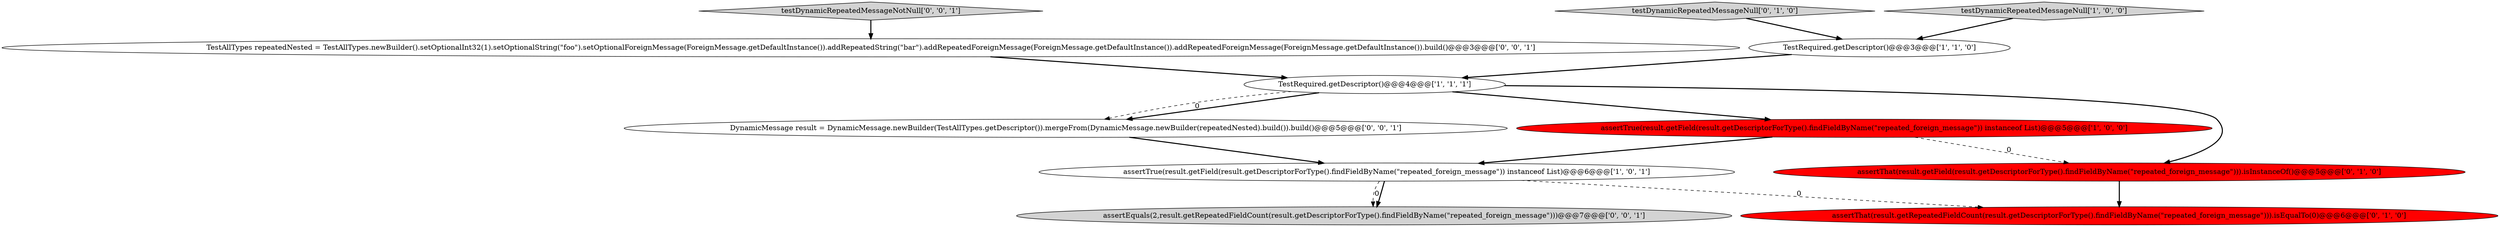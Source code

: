 digraph {
9 [style = filled, label = "testDynamicRepeatedMessageNotNull['0', '0', '1']", fillcolor = lightgray, shape = diamond image = "AAA0AAABBB3BBB"];
0 [style = filled, label = "assertTrue(result.getField(result.getDescriptorForType().findFieldByName(\"repeated_foreign_message\")) instanceof List)@@@5@@@['1', '0', '0']", fillcolor = red, shape = ellipse image = "AAA1AAABBB1BBB"];
2 [style = filled, label = "testDynamicRepeatedMessageNull['1', '0', '0']", fillcolor = lightgray, shape = diamond image = "AAA0AAABBB1BBB"];
4 [style = filled, label = "TestRequired.getDescriptor()@@@3@@@['1', '1', '0']", fillcolor = white, shape = ellipse image = "AAA0AAABBB1BBB"];
11 [style = filled, label = "TestAllTypes repeatedNested = TestAllTypes.newBuilder().setOptionalInt32(1).setOptionalString(\"foo\").setOptionalForeignMessage(ForeignMessage.getDefaultInstance()).addRepeatedString(\"bar\").addRepeatedForeignMessage(ForeignMessage.getDefaultInstance()).addRepeatedForeignMessage(ForeignMessage.getDefaultInstance()).build()@@@3@@@['0', '0', '1']", fillcolor = white, shape = ellipse image = "AAA0AAABBB3BBB"];
7 [style = filled, label = "testDynamicRepeatedMessageNull['0', '1', '0']", fillcolor = lightgray, shape = diamond image = "AAA0AAABBB2BBB"];
10 [style = filled, label = "DynamicMessage result = DynamicMessage.newBuilder(TestAllTypes.getDescriptor()).mergeFrom(DynamicMessage.newBuilder(repeatedNested).build()).build()@@@5@@@['0', '0', '1']", fillcolor = white, shape = ellipse image = "AAA0AAABBB3BBB"];
1 [style = filled, label = "assertTrue(result.getField(result.getDescriptorForType().findFieldByName(\"repeated_foreign_message\")) instanceof List)@@@6@@@['1', '0', '1']", fillcolor = white, shape = ellipse image = "AAA0AAABBB1BBB"];
6 [style = filled, label = "assertThat(result.getRepeatedFieldCount(result.getDescriptorForType().findFieldByName(\"repeated_foreign_message\"))).isEqualTo(0)@@@6@@@['0', '1', '0']", fillcolor = red, shape = ellipse image = "AAA1AAABBB2BBB"];
5 [style = filled, label = "assertThat(result.getField(result.getDescriptorForType().findFieldByName(\"repeated_foreign_message\"))).isInstanceOf()@@@5@@@['0', '1', '0']", fillcolor = red, shape = ellipse image = "AAA1AAABBB2BBB"];
3 [style = filled, label = "TestRequired.getDescriptor()@@@4@@@['1', '1', '1']", fillcolor = white, shape = ellipse image = "AAA0AAABBB1BBB"];
8 [style = filled, label = "assertEquals(2,result.getRepeatedFieldCount(result.getDescriptorForType().findFieldByName(\"repeated_foreign_message\")))@@@7@@@['0', '0', '1']", fillcolor = lightgray, shape = ellipse image = "AAA0AAABBB3BBB"];
3->10 [style = bold, label=""];
4->3 [style = bold, label=""];
1->8 [style = dashed, label="0"];
3->5 [style = bold, label=""];
3->10 [style = dashed, label="0"];
1->8 [style = bold, label=""];
7->4 [style = bold, label=""];
5->6 [style = bold, label=""];
9->11 [style = bold, label=""];
0->5 [style = dashed, label="0"];
10->1 [style = bold, label=""];
11->3 [style = bold, label=""];
2->4 [style = bold, label=""];
1->6 [style = dashed, label="0"];
0->1 [style = bold, label=""];
3->0 [style = bold, label=""];
}

